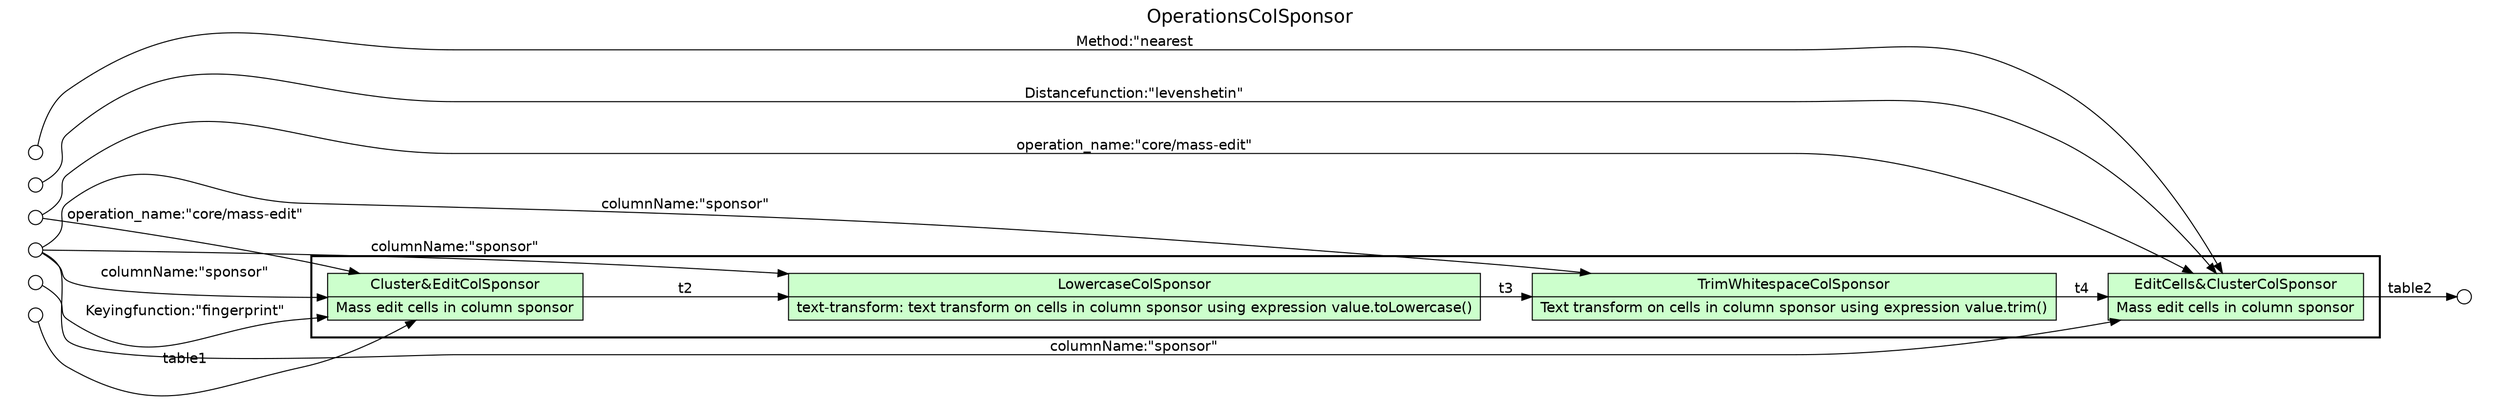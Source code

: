 digraph Workflow {
rankdir=LR
fontname=Helvetica; fontsize=18; labelloc=t
label=OperationsColSponsor
subgraph cluster_workflow_box_outer { label=""; color=black; penwidth=2
subgraph cluster_workflow_box_inner { label=""; penwidth=0
node[shape=box style=filled fillcolor="#CCFFCC" peripheries=1 fontname=Helvetica]
"Cluster&EditColSponsor" [shape=record rankdir=LR label="{{<f0> Cluster&EditColSponsor |<f1> Mass edit cells in column sponsor}}"];
LowercaseColSponsor [shape=record rankdir=LR label="{{<f0> LowercaseColSponsor |<f1> text-transform\: text transform on cells in column sponsor using expression value.toLowercase()}}"];
TrimWhitespaceColSponsor [shape=record rankdir=LR label="{{<f0> TrimWhitespaceColSponsor |<f1> Text transform on cells in column sponsor using expression value.trim()}}"];
"EditCells&ClusterColSponsor" [shape=record rankdir=LR label="{{<f0> EditCells&ClusterColSponsor |<f1> Mass edit cells in column sponsor}}"];
edge[fontname=Helvetica]
"Cluster&EditColSponsor" -> LowercaseColSponsor [label=t2]
LowercaseColSponsor -> TrimWhitespaceColSponsor [label=t3]
TrimWhitespaceColSponsor -> "EditCells&ClusterColSponsor" [label=t4]
}}
subgraph cluster_input_ports_group_outer { label=""; penwidth=0
subgraph cluster_input_ports_group_inner { label=""; penwidth=0
node[shape=circle style=filled fillcolor="#FFFFFF" peripheries=1 fontname=Helvetica width=0.2]
table1_input_port [label=""]
"operation_name:\"core/mass-edit\"_input_port" [label=""]
"Method:\"nearest_input_port" [label=""]
"Distancefunction:\"levenshetin\"_input_port" [label=""]
"columnName:\"sponsor\"_input_port" [label=""]
"Keyingfunction:\"fingerprint\"_input_port" [label=""]
}}
subgraph cluster_output_ports_group_outer { label=""; penwidth=0
subgraph cluster_output_ports_group_inner { label=""; penwidth=0
node[shape=circle style=filled fillcolor="#FFFFFF" peripheries=1 fontname=Helvetica width=0.2]
table2_output_port [label=""]
}}
edge[fontname=Helvetica]
table1_input_port -> "Cluster&EditColSponsor" [label=table1]
"operation_name:\"core/mass-edit\"_input_port" -> "Cluster&EditColSponsor" [label="operation_name:\"core/mass-edit\""]
"operation_name:\"core/mass-edit\"_input_port" -> "EditCells&ClusterColSponsor" [label="operation_name:\"core/mass-edit\""]
"columnName:\"sponsor\"_input_port" -> "Cluster&EditColSponsor" [label="columnName:\"sponsor\""]
"columnName:\"sponsor\"_input_port" -> LowercaseColSponsor [label="columnName:\"sponsor\""]
"columnName:\"sponsor\"_input_port" -> TrimWhitespaceColSponsor [label="columnName:\"sponsor\""]
"columnName:\"sponsor\"_input_port" -> "EditCells&ClusterColSponsor" [label="columnName:\"sponsor\""]
"Keyingfunction:\"fingerprint\"_input_port" -> "Cluster&EditColSponsor" [label="Keyingfunction:\"fingerprint\""]
"Method:\"nearest_input_port" -> "EditCells&ClusterColSponsor" [label="Method:\"nearest"]
"Distancefunction:\"levenshetin\"_input_port" -> "EditCells&ClusterColSponsor" [label="Distancefunction:\"levenshetin\""]
edge[fontname=Helvetica]
"EditCells&ClusterColSponsor" -> table2_output_port [label=table2]
}
